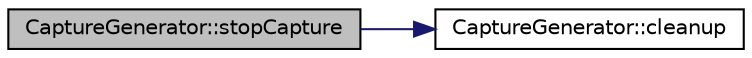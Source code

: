 digraph "CaptureGenerator::stopCapture"
{
 // INTERACTIVE_SVG=YES
  edge [fontname="Helvetica",fontsize="10",labelfontname="Helvetica",labelfontsize="10"];
  node [fontname="Helvetica",fontsize="10",shape=record];
  rankdir="LR";
  Node1 [label="CaptureGenerator::stopCapture",height=0.2,width=0.4,color="black", fillcolor="grey75", style="filled", fontcolor="black"];
  Node1 -> Node2 [color="midnightblue",fontsize="10",style="solid",fontname="Helvetica"];
  Node2 [label="CaptureGenerator::cleanup",height=0.2,width=0.4,color="black", fillcolor="white", style="filled",URL="$d8/d4a/class_capture_generator.html#a88e08054e3830ea1d454db56a8beee3c"];
}
